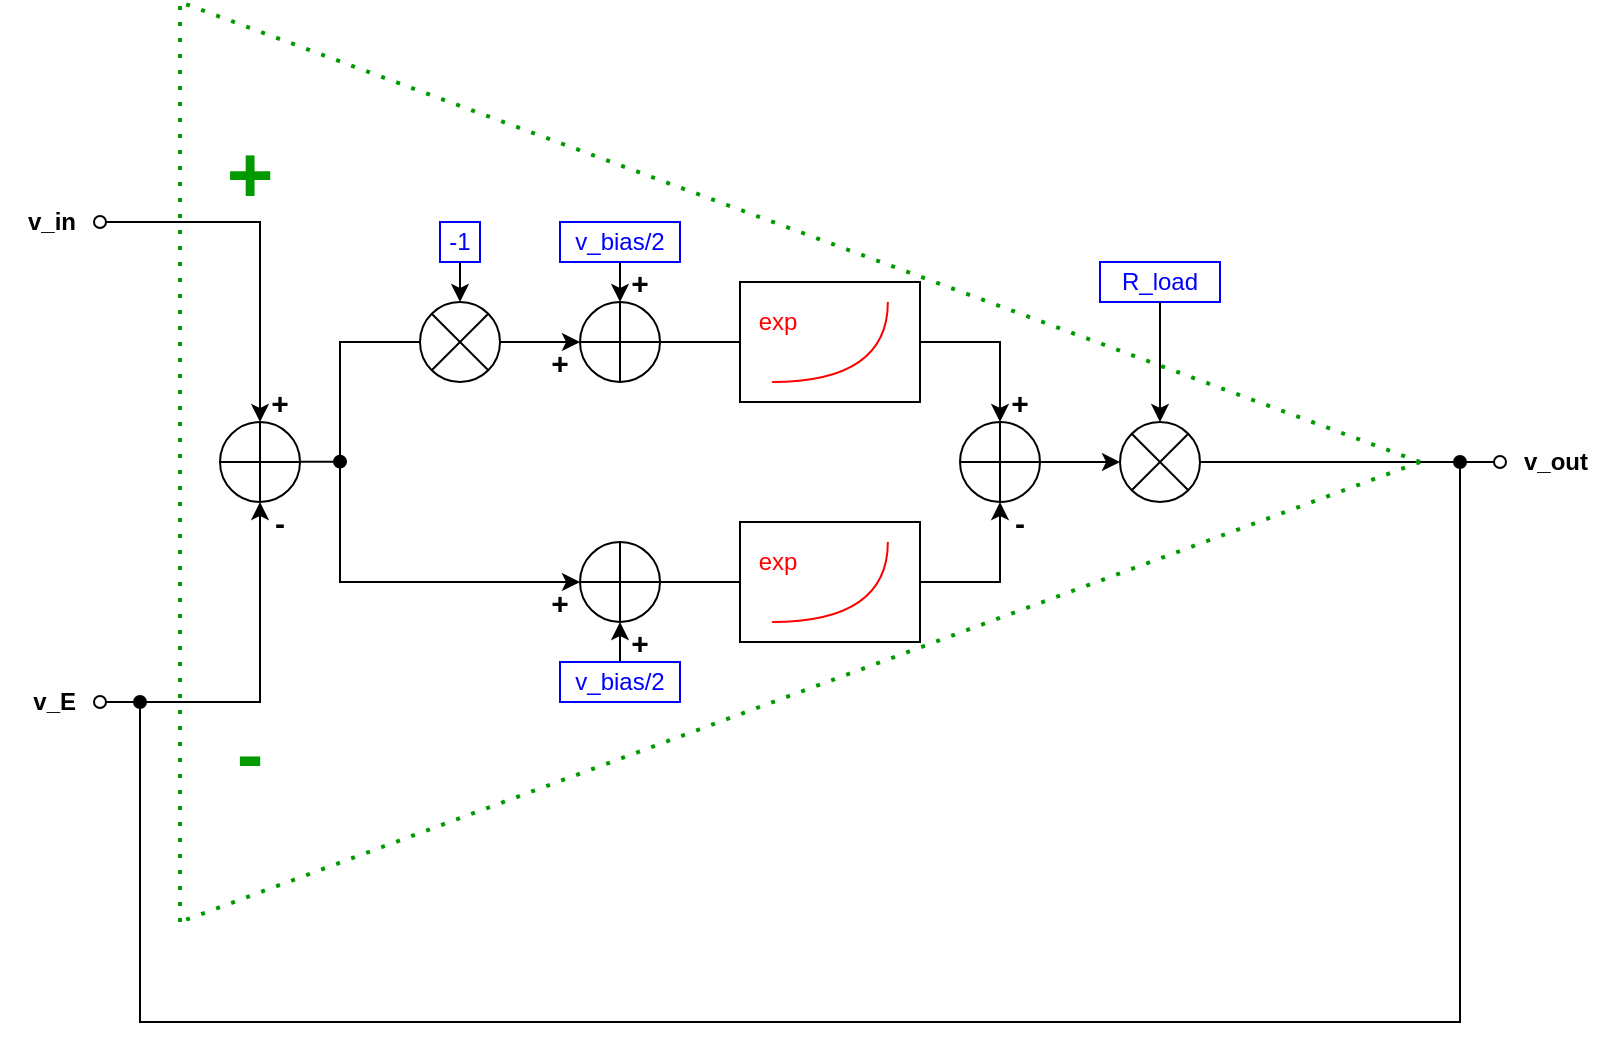 <mxfile version="14.1.8" type="device"><diagram id="DpeXVAVg3ebJ5svZtanE" name="Page-1"><mxGraphModel dx="1707" dy="973" grid="1" gridSize="10" guides="1" tooltips="1" connect="1" arrows="1" fold="1" page="1" pageScale="1" pageWidth="1169" pageHeight="827" math="0" shadow="0"><root><mxCell id="0"/><mxCell id="1" parent="0"/><mxCell id="e6JBT4FFYEjn3f1XhgGW-4" value="" style="group" parent="1" vertex="1" connectable="0"><mxGeometry x="400" y="150" width="90" height="60" as="geometry"/></mxCell><mxCell id="e6JBT4FFYEjn3f1XhgGW-2" value="" style="rounded=0;whiteSpace=wrap;html=1;" parent="e6JBT4FFYEjn3f1XhgGW-4" vertex="1"><mxGeometry width="90" height="60" as="geometry"/></mxCell><mxCell id="e6JBT4FFYEjn3f1XhgGW-3" value="" style="curved=1;endArrow=none;html=1;endFill=0;strokeColor=#FF0000;" parent="e6JBT4FFYEjn3f1XhgGW-4" edge="1"><mxGeometry width="50" height="50" relative="1" as="geometry"><mxPoint x="16.071" y="50.0" as="sourcePoint"/><mxPoint x="73.929" y="10.0" as="targetPoint"/><Array as="points"><mxPoint x="73.929" y="50.0"/></Array></mxGeometry></mxCell><mxCell id="e6JBT4FFYEjn3f1XhgGW-5" value="exp" style="text;html=1;strokeColor=none;fillColor=none;align=center;verticalAlign=middle;whiteSpace=wrap;rounded=0;fontColor=#FF0000;" parent="e6JBT4FFYEjn3f1XhgGW-4" vertex="1"><mxGeometry x="6.429" y="10.0" width="25.714" height="20.0" as="geometry"/></mxCell><mxCell id="e6JBT4FFYEjn3f1XhgGW-9" value="" style="endArrow=classic;html=1;strokeColor=#000000;fontColor=#000000;entryX=0.5;entryY=0;entryDx=0;entryDy=0;" parent="1" target="e6JBT4FFYEjn3f1XhgGW-6" edge="1"><mxGeometry width="50" height="50" relative="1" as="geometry"><mxPoint x="340" y="140" as="sourcePoint"/><mxPoint x="500" y="280" as="targetPoint"/></mxGeometry></mxCell><mxCell id="e6JBT4FFYEjn3f1XhgGW-10" value="v_bias/2" style="text;html=1;align=center;verticalAlign=middle;whiteSpace=wrap;rounded=0;strokeColor=#0000FF;fontColor=#0000FF;" parent="1" vertex="1"><mxGeometry x="310" y="120" width="60" height="20" as="geometry"/></mxCell><mxCell id="e6JBT4FFYEjn3f1XhgGW-11" value="" style="endArrow=none;html=1;strokeColor=#000000;fontColor=#000000;exitX=1;exitY=0.5;exitDx=0;exitDy=0;entryX=0;entryY=0.5;entryDx=0;entryDy=0;" parent="1" source="e6JBT4FFYEjn3f1XhgGW-6" target="e6JBT4FFYEjn3f1XhgGW-2" edge="1"><mxGeometry width="50" height="50" relative="1" as="geometry"><mxPoint x="450" y="330" as="sourcePoint"/><mxPoint x="500" y="280" as="targetPoint"/></mxGeometry></mxCell><mxCell id="e6JBT4FFYEjn3f1XhgGW-12" value="" style="group" parent="1" vertex="1" connectable="0"><mxGeometry x="400" y="270" width="90" height="60" as="geometry"/></mxCell><mxCell id="e6JBT4FFYEjn3f1XhgGW-13" value="" style="rounded=0;whiteSpace=wrap;html=1;" parent="e6JBT4FFYEjn3f1XhgGW-12" vertex="1"><mxGeometry width="90" height="60" as="geometry"/></mxCell><mxCell id="e6JBT4FFYEjn3f1XhgGW-14" value="" style="curved=1;endArrow=none;html=1;endFill=0;strokeColor=#FF0000;" parent="e6JBT4FFYEjn3f1XhgGW-12" edge="1"><mxGeometry width="50" height="50" relative="1" as="geometry"><mxPoint x="16.071" y="50.0" as="sourcePoint"/><mxPoint x="73.929" y="10.0" as="targetPoint"/><Array as="points"><mxPoint x="73.929" y="50.0"/></Array></mxGeometry></mxCell><mxCell id="e6JBT4FFYEjn3f1XhgGW-15" value="exp" style="text;html=1;strokeColor=none;fillColor=none;align=center;verticalAlign=middle;whiteSpace=wrap;rounded=0;fontColor=#FF0000;" parent="e6JBT4FFYEjn3f1XhgGW-12" vertex="1"><mxGeometry x="6.429" y="10.0" width="25.714" height="20.0" as="geometry"/></mxCell><mxCell id="e6JBT4FFYEjn3f1XhgGW-16" value="" style="ellipse;whiteSpace=wrap;html=1;aspect=fixed;fontColor=#FF0000;" parent="1" vertex="1"><mxGeometry x="320" y="280" width="40" height="40" as="geometry"/></mxCell><mxCell id="e6JBT4FFYEjn3f1XhgGW-17" value="" style="endArrow=none;html=1;exitX=0;exitY=0.5;exitDx=0;exitDy=0;entryX=1;entryY=0.5;entryDx=0;entryDy=0;" parent="1" source="e6JBT4FFYEjn3f1XhgGW-16" target="e6JBT4FFYEjn3f1XhgGW-16" edge="1"><mxGeometry width="50" height="50" relative="1" as="geometry"><mxPoint x="390" y="400" as="sourcePoint"/><mxPoint x="440" y="350" as="targetPoint"/></mxGeometry></mxCell><mxCell id="e6JBT4FFYEjn3f1XhgGW-18" value="" style="endArrow=none;html=1;exitX=0.5;exitY=1;exitDx=0;exitDy=0;entryX=0.5;entryY=0;entryDx=0;entryDy=0;" parent="1" source="e6JBT4FFYEjn3f1XhgGW-16" target="e6JBT4FFYEjn3f1XhgGW-16" edge="1"><mxGeometry width="50" height="50" relative="1" as="geometry"><mxPoint x="330" y="310" as="sourcePoint"/><mxPoint x="330" y="260" as="targetPoint"/></mxGeometry></mxCell><mxCell id="e6JBT4FFYEjn3f1XhgGW-19" value="" style="endArrow=classic;html=1;strokeColor=#000000;fontColor=#000000;" parent="1" edge="1"><mxGeometry width="50" height="50" relative="1" as="geometry"><mxPoint x="340" y="340" as="sourcePoint"/><mxPoint x="340" y="320" as="targetPoint"/></mxGeometry></mxCell><mxCell id="e6JBT4FFYEjn3f1XhgGW-20" value="v_bias/2" style="text;html=1;fillColor=none;align=center;verticalAlign=middle;whiteSpace=wrap;rounded=0;fontColor=#0000FF;strokeColor=#0000FF;" parent="1" vertex="1"><mxGeometry x="310" y="340" width="60" height="20" as="geometry"/></mxCell><mxCell id="e6JBT4FFYEjn3f1XhgGW-21" value="" style="endArrow=none;html=1;strokeColor=#000000;fontColor=#000000;exitX=1;exitY=0.5;exitDx=0;exitDy=0;entryX=0;entryY=0.5;entryDx=0;entryDy=0;" parent="1" source="e6JBT4FFYEjn3f1XhgGW-16" target="e6JBT4FFYEjn3f1XhgGW-13" edge="1"><mxGeometry width="50" height="50" relative="1" as="geometry"><mxPoint x="450" y="450" as="sourcePoint"/><mxPoint x="500" y="400" as="targetPoint"/></mxGeometry></mxCell><mxCell id="e6JBT4FFYEjn3f1XhgGW-22" value="" style="group" parent="1" vertex="1" connectable="0"><mxGeometry x="320" y="160" width="40" height="40" as="geometry"/></mxCell><mxCell id="e6JBT4FFYEjn3f1XhgGW-6" value="" style="ellipse;whiteSpace=wrap;html=1;aspect=fixed;fontColor=#FF0000;" parent="e6JBT4FFYEjn3f1XhgGW-22" vertex="1"><mxGeometry width="40" height="40" as="geometry"/></mxCell><mxCell id="e6JBT4FFYEjn3f1XhgGW-7" value="" style="endArrow=none;html=1;exitX=0;exitY=0.5;exitDx=0;exitDy=0;entryX=1;entryY=0.5;entryDx=0;entryDy=0;" parent="e6JBT4FFYEjn3f1XhgGW-22" source="e6JBT4FFYEjn3f1XhgGW-6" target="e6JBT4FFYEjn3f1XhgGW-6" edge="1"><mxGeometry width="50" height="50" relative="1" as="geometry"><mxPoint x="70" y="120" as="sourcePoint"/><mxPoint x="120" y="70" as="targetPoint"/></mxGeometry></mxCell><mxCell id="e6JBT4FFYEjn3f1XhgGW-8" value="" style="endArrow=none;html=1;exitX=0.5;exitY=1;exitDx=0;exitDy=0;entryX=0.5;entryY=0;entryDx=0;entryDy=0;" parent="e6JBT4FFYEjn3f1XhgGW-22" source="e6JBT4FFYEjn3f1XhgGW-6" target="e6JBT4FFYEjn3f1XhgGW-6" edge="1"><mxGeometry width="50" height="50" relative="1" as="geometry"><mxPoint x="10" y="30" as="sourcePoint"/><mxPoint x="10" y="-20" as="targetPoint"/></mxGeometry></mxCell><mxCell id="e6JBT4FFYEjn3f1XhgGW-33" value="" style="endArrow=classic;html=1;strokeColor=#000000;fontColor=#000000;exitX=1;exitY=0.5;exitDx=0;exitDy=0;rounded=0;endFill=1;" parent="1" source="e6JBT4FFYEjn3f1XhgGW-2" edge="1"><mxGeometry width="50" height="50" relative="1" as="geometry"><mxPoint x="520" y="250" as="sourcePoint"/><mxPoint x="530" y="220" as="targetPoint"/><Array as="points"><mxPoint x="530" y="180"/></Array></mxGeometry></mxCell><mxCell id="e6JBT4FFYEjn3f1XhgGW-36" value="" style="endArrow=classic;html=1;strokeColor=#000000;fontColor=#000000;entryX=0.5;entryY=0;entryDx=0;entryDy=0;" parent="1" edge="1"><mxGeometry width="50" height="50" relative="1" as="geometry"><mxPoint x="260" y="140" as="sourcePoint"/><mxPoint x="260" y="160" as="targetPoint"/></mxGeometry></mxCell><mxCell id="e6JBT4FFYEjn3f1XhgGW-37" value="-1" style="text;html=1;fillColor=none;align=center;verticalAlign=middle;whiteSpace=wrap;rounded=0;strokeColor=#0000FF;fontColor=#0000FF;" parent="1" vertex="1"><mxGeometry x="250" y="120" width="20" height="20" as="geometry"/></mxCell><mxCell id="e6JBT4FFYEjn3f1XhgGW-38" value="" style="endArrow=classic;html=1;strokeColor=#000000;fontColor=#000000;entryX=0;entryY=0.5;entryDx=0;entryDy=0;exitX=1;exitY=0.5;exitDx=0;exitDy=0;endFill=1;" parent="1" source="e6JBT4FFYEjn3f1XhgGW-29" target="e6JBT4FFYEjn3f1XhgGW-6" edge="1"><mxGeometry width="50" height="50" relative="1" as="geometry"><mxPoint x="370" y="260" as="sourcePoint"/><mxPoint x="420" y="210" as="targetPoint"/></mxGeometry></mxCell><mxCell id="e6JBT4FFYEjn3f1XhgGW-40" value="" style="endArrow=none;html=1;strokeColor=#000000;fontColor=#000000;startArrow=classic;startFill=1;entryX=0;entryY=0.5;entryDx=0;entryDy=0;rounded=0;" parent="1" target="e6JBT4FFYEjn3f1XhgGW-29" edge="1"><mxGeometry width="50" height="50" relative="1" as="geometry"><mxPoint x="320" y="300" as="sourcePoint"/><mxPoint x="200" y="180" as="targetPoint"/><Array as="points"><mxPoint x="200" y="300"/><mxPoint x="200" y="180"/></Array></mxGeometry></mxCell><mxCell id="e6JBT4FFYEjn3f1XhgGW-41" value="" style="group" parent="1" vertex="1" connectable="0"><mxGeometry x="240" y="160" width="40" height="40" as="geometry"/></mxCell><mxCell id="e6JBT4FFYEjn3f1XhgGW-29" value="" style="ellipse;whiteSpace=wrap;html=1;aspect=fixed;fontColor=#000000;" parent="e6JBT4FFYEjn3f1XhgGW-41" vertex="1"><mxGeometry width="40" height="40" as="geometry"/></mxCell><mxCell id="e6JBT4FFYEjn3f1XhgGW-34" value="" style="endArrow=none;html=1;strokeColor=#000000;fontColor=#000000;entryX=0;entryY=0;entryDx=0;entryDy=0;exitX=1;exitY=1;exitDx=0;exitDy=0;" parent="e6JBT4FFYEjn3f1XhgGW-41" source="e6JBT4FFYEjn3f1XhgGW-29" target="e6JBT4FFYEjn3f1XhgGW-29" edge="1"><mxGeometry width="50" height="50" relative="1" as="geometry"><mxPoint x="20" y="110" as="sourcePoint"/><mxPoint x="70" y="60" as="targetPoint"/></mxGeometry></mxCell><mxCell id="e6JBT4FFYEjn3f1XhgGW-35" value="" style="endArrow=none;html=1;strokeColor=#000000;fontColor=#000000;entryX=1;entryY=0;entryDx=0;entryDy=0;exitX=0;exitY=1;exitDx=0;exitDy=0;" parent="e6JBT4FFYEjn3f1XhgGW-41" source="e6JBT4FFYEjn3f1XhgGW-29" target="e6JBT4FFYEjn3f1XhgGW-29" edge="1"><mxGeometry width="50" height="50" relative="1" as="geometry"><mxPoint y="110" as="sourcePoint"/><mxPoint x="50" y="60" as="targetPoint"/></mxGeometry></mxCell><mxCell id="e6JBT4FFYEjn3f1XhgGW-43" value="" style="ellipse;whiteSpace=wrap;html=1;aspect=fixed;fontColor=#FF0000;" parent="1" vertex="1"><mxGeometry x="510" y="220" width="40" height="40" as="geometry"/></mxCell><mxCell id="e6JBT4FFYEjn3f1XhgGW-44" value="" style="endArrow=none;html=1;exitX=0;exitY=0.5;exitDx=0;exitDy=0;entryX=1;entryY=0.5;entryDx=0;entryDy=0;" parent="1" source="e6JBT4FFYEjn3f1XhgGW-43" target="e6JBT4FFYEjn3f1XhgGW-43" edge="1"><mxGeometry width="50" height="50" relative="1" as="geometry"><mxPoint x="580" y="280" as="sourcePoint"/><mxPoint x="630" y="230" as="targetPoint"/></mxGeometry></mxCell><mxCell id="e6JBT4FFYEjn3f1XhgGW-45" value="" style="endArrow=none;html=1;exitX=0.5;exitY=1;exitDx=0;exitDy=0;entryX=0.5;entryY=0;entryDx=0;entryDy=0;" parent="1" source="e6JBT4FFYEjn3f1XhgGW-43" target="e6JBT4FFYEjn3f1XhgGW-43" edge="1"><mxGeometry width="50" height="50" relative="1" as="geometry"><mxPoint x="520" y="190" as="sourcePoint"/><mxPoint x="520" y="140" as="targetPoint"/></mxGeometry></mxCell><mxCell id="e6JBT4FFYEjn3f1XhgGW-47" value="" style="endArrow=none;html=1;strokeColor=#000000;fontColor=#000000;rounded=0;entryX=1;entryY=0.5;entryDx=0;entryDy=0;exitX=0.5;exitY=1;exitDx=0;exitDy=0;startArrow=classic;startFill=1;" parent="1" source="e6JBT4FFYEjn3f1XhgGW-43" target="e6JBT4FFYEjn3f1XhgGW-13" edge="1"><mxGeometry width="50" height="50" relative="1" as="geometry"><mxPoint x="530" y="280" as="sourcePoint"/><mxPoint x="615" y="320" as="targetPoint"/><Array as="points"><mxPoint x="530" y="300"/></Array></mxGeometry></mxCell><mxCell id="e6JBT4FFYEjn3f1XhgGW-53" value="" style="endArrow=oval;html=1;strokeColor=#000000;fontColor=#000000;entryX=0;entryY=0.5;entryDx=0;entryDy=0;exitX=1;exitY=0.5;exitDx=0;exitDy=0;endFill=1;" parent="1" edge="1"><mxGeometry width="50" height="50" relative="1" as="geometry"><mxPoint x="160" y="239.83" as="sourcePoint"/><mxPoint x="200" y="239.83" as="targetPoint"/></mxGeometry></mxCell><mxCell id="e6JBT4FFYEjn3f1XhgGW-54" value="" style="endArrow=classic;html=1;strokeColor=#000000;fontColor=#000000;entryX=0.5;entryY=0;entryDx=0;entryDy=0;rounded=0;startArrow=oval;startFill=0;endFill=1;" parent="1" target="e6JBT4FFYEjn3f1XhgGW-49" edge="1"><mxGeometry width="50" height="50" relative="1" as="geometry"><mxPoint x="80" y="120" as="sourcePoint"/><mxPoint x="150" y="210" as="targetPoint"/><Array as="points"><mxPoint x="160" y="120"/></Array></mxGeometry></mxCell><mxCell id="e6JBT4FFYEjn3f1XhgGW-56" value="" style="endArrow=classic;html=1;strokeColor=#000000;fontColor=#000000;entryX=0.5;entryY=1;entryDx=0;entryDy=0;rounded=0;startArrow=oval;startFill=0;endFill=1;" parent="1" target="e6JBT4FFYEjn3f1XhgGW-49" edge="1"><mxGeometry width="50" height="50" relative="1" as="geometry"><mxPoint x="80" y="360" as="sourcePoint"/><mxPoint x="140" y="340" as="targetPoint"/><Array as="points"><mxPoint x="160" y="360"/></Array></mxGeometry></mxCell><mxCell id="e6JBT4FFYEjn3f1XhgGW-57" value="v_in" style="text;html=1;strokeColor=none;fillColor=none;align=right;verticalAlign=middle;whiteSpace=wrap;rounded=0;fontColor=#000000;fontStyle=1" parent="1" vertex="1"><mxGeometry x="30" y="110" width="40" height="20" as="geometry"/></mxCell><mxCell id="e6JBT4FFYEjn3f1XhgGW-58" value="v_E" style="text;html=1;strokeColor=none;fillColor=none;align=right;verticalAlign=middle;whiteSpace=wrap;rounded=0;fontColor=#000000;fontStyle=1" parent="1" vertex="1"><mxGeometry x="30" y="350" width="40" height="20" as="geometry"/></mxCell><mxCell id="e6JBT4FFYEjn3f1XhgGW-59" value="" style="group" parent="1" vertex="1" connectable="0"><mxGeometry x="590" y="220" width="40" height="40" as="geometry"/></mxCell><mxCell id="e6JBT4FFYEjn3f1XhgGW-60" value="" style="ellipse;whiteSpace=wrap;html=1;aspect=fixed;fontColor=#000000;" parent="e6JBT4FFYEjn3f1XhgGW-59" vertex="1"><mxGeometry width="40" height="40" as="geometry"/></mxCell><mxCell id="e6JBT4FFYEjn3f1XhgGW-61" value="" style="endArrow=none;html=1;strokeColor=#000000;fontColor=#000000;entryX=0;entryY=0;entryDx=0;entryDy=0;exitX=1;exitY=1;exitDx=0;exitDy=0;" parent="e6JBT4FFYEjn3f1XhgGW-59" source="e6JBT4FFYEjn3f1XhgGW-60" target="e6JBT4FFYEjn3f1XhgGW-60" edge="1"><mxGeometry width="50" height="50" relative="1" as="geometry"><mxPoint x="20" y="110" as="sourcePoint"/><mxPoint x="70" y="60" as="targetPoint"/></mxGeometry></mxCell><mxCell id="e6JBT4FFYEjn3f1XhgGW-62" value="" style="endArrow=none;html=1;strokeColor=#000000;fontColor=#000000;entryX=1;entryY=0;entryDx=0;entryDy=0;exitX=0;exitY=1;exitDx=0;exitDy=0;" parent="e6JBT4FFYEjn3f1XhgGW-59" source="e6JBT4FFYEjn3f1XhgGW-60" target="e6JBT4FFYEjn3f1XhgGW-60" edge="1"><mxGeometry width="50" height="50" relative="1" as="geometry"><mxPoint y="110" as="sourcePoint"/><mxPoint x="50" y="60" as="targetPoint"/></mxGeometry></mxCell><mxCell id="e6JBT4FFYEjn3f1XhgGW-63" value="" style="endArrow=classic;html=1;strokeColor=#000000;fontColor=#000000;entryX=0;entryY=0.5;entryDx=0;entryDy=0;exitX=1;exitY=0.5;exitDx=0;exitDy=0;" parent="1" source="e6JBT4FFYEjn3f1XhgGW-43" target="e6JBT4FFYEjn3f1XhgGW-60" edge="1"><mxGeometry width="50" height="50" relative="1" as="geometry"><mxPoint x="750" y="290" as="sourcePoint"/><mxPoint x="250" y="170" as="targetPoint"/></mxGeometry></mxCell><mxCell id="e6JBT4FFYEjn3f1XhgGW-64" value="R_load" style="text;html=1;align=center;verticalAlign=middle;whiteSpace=wrap;rounded=0;strokeColor=#0000FF;fontColor=#0000FF;" parent="1" vertex="1"><mxGeometry x="580" y="140" width="60" height="20" as="geometry"/></mxCell><mxCell id="e6JBT4FFYEjn3f1XhgGW-65" value="" style="endArrow=classic;html=1;strokeColor=#000000;fontColor=#000000;entryX=0.5;entryY=0;entryDx=0;entryDy=0;exitX=0.5;exitY=1;exitDx=0;exitDy=0;" parent="1" source="e6JBT4FFYEjn3f1XhgGW-64" target="e6JBT4FFYEjn3f1XhgGW-60" edge="1"><mxGeometry width="50" height="50" relative="1" as="geometry"><mxPoint x="330" y="150" as="sourcePoint"/><mxPoint x="330" y="170" as="targetPoint"/></mxGeometry></mxCell><mxCell id="e6JBT4FFYEjn3f1XhgGW-49" value="" style="ellipse;whiteSpace=wrap;html=1;aspect=fixed;fontColor=#FF0000;" parent="1" vertex="1"><mxGeometry x="140" y="220" width="40" height="40" as="geometry"/></mxCell><mxCell id="e6JBT4FFYEjn3f1XhgGW-50" value="" style="endArrow=none;html=1;exitX=0;exitY=0.5;exitDx=0;exitDy=0;entryX=1;entryY=0.5;entryDx=0;entryDy=0;" parent="1" source="e6JBT4FFYEjn3f1XhgGW-49" target="e6JBT4FFYEjn3f1XhgGW-49" edge="1"><mxGeometry width="50" height="50" relative="1" as="geometry"><mxPoint x="190" y="340" as="sourcePoint"/><mxPoint x="240" y="290" as="targetPoint"/></mxGeometry></mxCell><mxCell id="e6JBT4FFYEjn3f1XhgGW-51" value="" style="endArrow=none;html=1;exitX=0.5;exitY=1;exitDx=0;exitDy=0;entryX=0.5;entryY=0;entryDx=0;entryDy=0;" parent="1" source="e6JBT4FFYEjn3f1XhgGW-49" target="e6JBT4FFYEjn3f1XhgGW-49" edge="1"><mxGeometry width="50" height="50" relative="1" as="geometry"><mxPoint x="130" y="250" as="sourcePoint"/><mxPoint x="130" y="200" as="targetPoint"/></mxGeometry></mxCell><mxCell id="e6JBT4FFYEjn3f1XhgGW-68" value="-" style="text;html=1;strokeColor=none;fillColor=none;align=center;verticalAlign=middle;whiteSpace=wrap;rounded=0;fontColor=#000000;fontStyle=1;fontSize=15;" parent="1" vertex="1"><mxGeometry x="160" y="260" width="20" height="20" as="geometry"/></mxCell><mxCell id="e6JBT4FFYEjn3f1XhgGW-69" value="+" style="text;html=1;strokeColor=none;fillColor=none;align=center;verticalAlign=middle;whiteSpace=wrap;rounded=0;fontColor=#000000;fontStyle=1;fontSize=15;" parent="1" vertex="1"><mxGeometry x="160" y="200" width="20" height="20" as="geometry"/></mxCell><mxCell id="e6JBT4FFYEjn3f1XhgGW-70" value="+" style="text;html=1;strokeColor=none;fillColor=none;align=center;verticalAlign=middle;whiteSpace=wrap;rounded=0;fontColor=#000000;fontStyle=1;fontSize=15;" parent="1" vertex="1"><mxGeometry x="340" y="140" width="20" height="20" as="geometry"/></mxCell><mxCell id="e6JBT4FFYEjn3f1XhgGW-71" value="+" style="text;html=1;strokeColor=none;fillColor=none;align=center;verticalAlign=middle;whiteSpace=wrap;rounded=0;fontColor=#000000;fontStyle=1;fontSize=15;" parent="1" vertex="1"><mxGeometry x="300" y="180" width="20" height="20" as="geometry"/></mxCell><mxCell id="e6JBT4FFYEjn3f1XhgGW-72" value="+" style="text;html=1;strokeColor=none;fillColor=none;align=center;verticalAlign=middle;whiteSpace=wrap;rounded=0;fontColor=#000000;fontStyle=1;fontSize=15;" parent="1" vertex="1"><mxGeometry x="300" y="300" width="20" height="20" as="geometry"/></mxCell><mxCell id="e6JBT4FFYEjn3f1XhgGW-73" value="+" style="text;html=1;strokeColor=none;fillColor=none;align=center;verticalAlign=middle;whiteSpace=wrap;rounded=0;fontColor=#000000;fontStyle=1;fontSize=15;" parent="1" vertex="1"><mxGeometry x="530" y="200" width="20" height="20" as="geometry"/></mxCell><mxCell id="e6JBT4FFYEjn3f1XhgGW-74" value="-" style="text;html=1;strokeColor=none;fillColor=none;align=center;verticalAlign=middle;whiteSpace=wrap;rounded=0;fontColor=#000000;fontStyle=1;fontSize=15;" parent="1" vertex="1"><mxGeometry x="530" y="260" width="20" height="20" as="geometry"/></mxCell><mxCell id="e6JBT4FFYEjn3f1XhgGW-75" value="" style="endArrow=oval;html=1;strokeColor=#000000;fontSize=15;fontColor=#0000FF;exitX=1;exitY=0.5;exitDx=0;exitDy=0;endFill=0;" parent="1" source="e6JBT4FFYEjn3f1XhgGW-60" edge="1"><mxGeometry width="50" height="50" relative="1" as="geometry"><mxPoint x="720" y="240" as="sourcePoint"/><mxPoint x="780" y="240" as="targetPoint"/></mxGeometry></mxCell><mxCell id="e6JBT4FFYEjn3f1XhgGW-76" value="v_out" style="text;html=1;strokeColor=none;fillColor=none;align=left;verticalAlign=middle;whiteSpace=wrap;rounded=0;fontColor=#000000;fontStyle=1" parent="1" vertex="1"><mxGeometry x="790" y="230" width="40" height="20" as="geometry"/></mxCell><mxCell id="e6JBT4FFYEjn3f1XhgGW-77" value="" style="endArrow=none;dashed=1;html=1;dashPattern=1 3;strokeWidth=2;fontSize=15;fontColor=#0000FF;strokeColor=#009900;" parent="1" edge="1"><mxGeometry width="50" height="50" relative="1" as="geometry"><mxPoint x="120" y="470" as="sourcePoint"/><mxPoint x="120" y="10" as="targetPoint"/></mxGeometry></mxCell><mxCell id="e6JBT4FFYEjn3f1XhgGW-78" value="" style="endArrow=none;dashed=1;html=1;dashPattern=1 3;strokeWidth=2;fontSize=15;fontColor=#009900;strokeColor=#009900;" parent="1" edge="1"><mxGeometry width="50" height="50" relative="1" as="geometry"><mxPoint x="740" y="240" as="sourcePoint"/><mxPoint x="120" y="10" as="targetPoint"/></mxGeometry></mxCell><mxCell id="e6JBT4FFYEjn3f1XhgGW-79" value="" style="endArrow=none;dashed=1;html=1;dashPattern=1 3;strokeWidth=2;fontSize=15;fontColor=#0000FF;strokeColor=#009900;" parent="1" edge="1"><mxGeometry width="50" height="50" relative="1" as="geometry"><mxPoint x="740" y="240" as="sourcePoint"/><mxPoint x="120" y="470" as="targetPoint"/></mxGeometry></mxCell><mxCell id="e6JBT4FFYEjn3f1XhgGW-81" value="" style="endArrow=oval;html=1;strokeColor=#000000;fontSize=15;fontColor=#0000FF;rounded=0;startArrow=oval;startFill=1;endFill=1;" parent="1" edge="1"><mxGeometry width="50" height="50" relative="1" as="geometry"><mxPoint x="760" y="240" as="sourcePoint"/><mxPoint x="100" y="360" as="targetPoint"/><Array as="points"><mxPoint x="760" y="520"/><mxPoint x="100" y="520"/></Array></mxGeometry></mxCell><mxCell id="e6JBT4FFYEjn3f1XhgGW-82" value="+" style="text;html=1;strokeColor=none;fillColor=none;align=center;verticalAlign=middle;whiteSpace=wrap;rounded=0;fontColor=#000000;fontStyle=1;fontSize=15;" parent="1" vertex="1"><mxGeometry x="340" y="320" width="20" height="20" as="geometry"/></mxCell><mxCell id="e6JBT4FFYEjn3f1XhgGW-83" value="+" style="text;html=1;strokeColor=none;fillColor=none;align=center;verticalAlign=middle;whiteSpace=wrap;rounded=0;fontStyle=1;fontSize=40;fontColor=#009900;" parent="1" vertex="1"><mxGeometry x="140" y="80" width="30" height="30" as="geometry"/></mxCell><mxCell id="e6JBT4FFYEjn3f1XhgGW-84" value="-" style="text;html=1;strokeColor=none;fillColor=none;align=center;verticalAlign=middle;whiteSpace=wrap;rounded=0;fontStyle=1;fontSize=40;fontColor=#009900;" parent="1" vertex="1"><mxGeometry x="140" y="370" width="30" height="30" as="geometry"/></mxCell></root></mxGraphModel></diagram></mxfile>